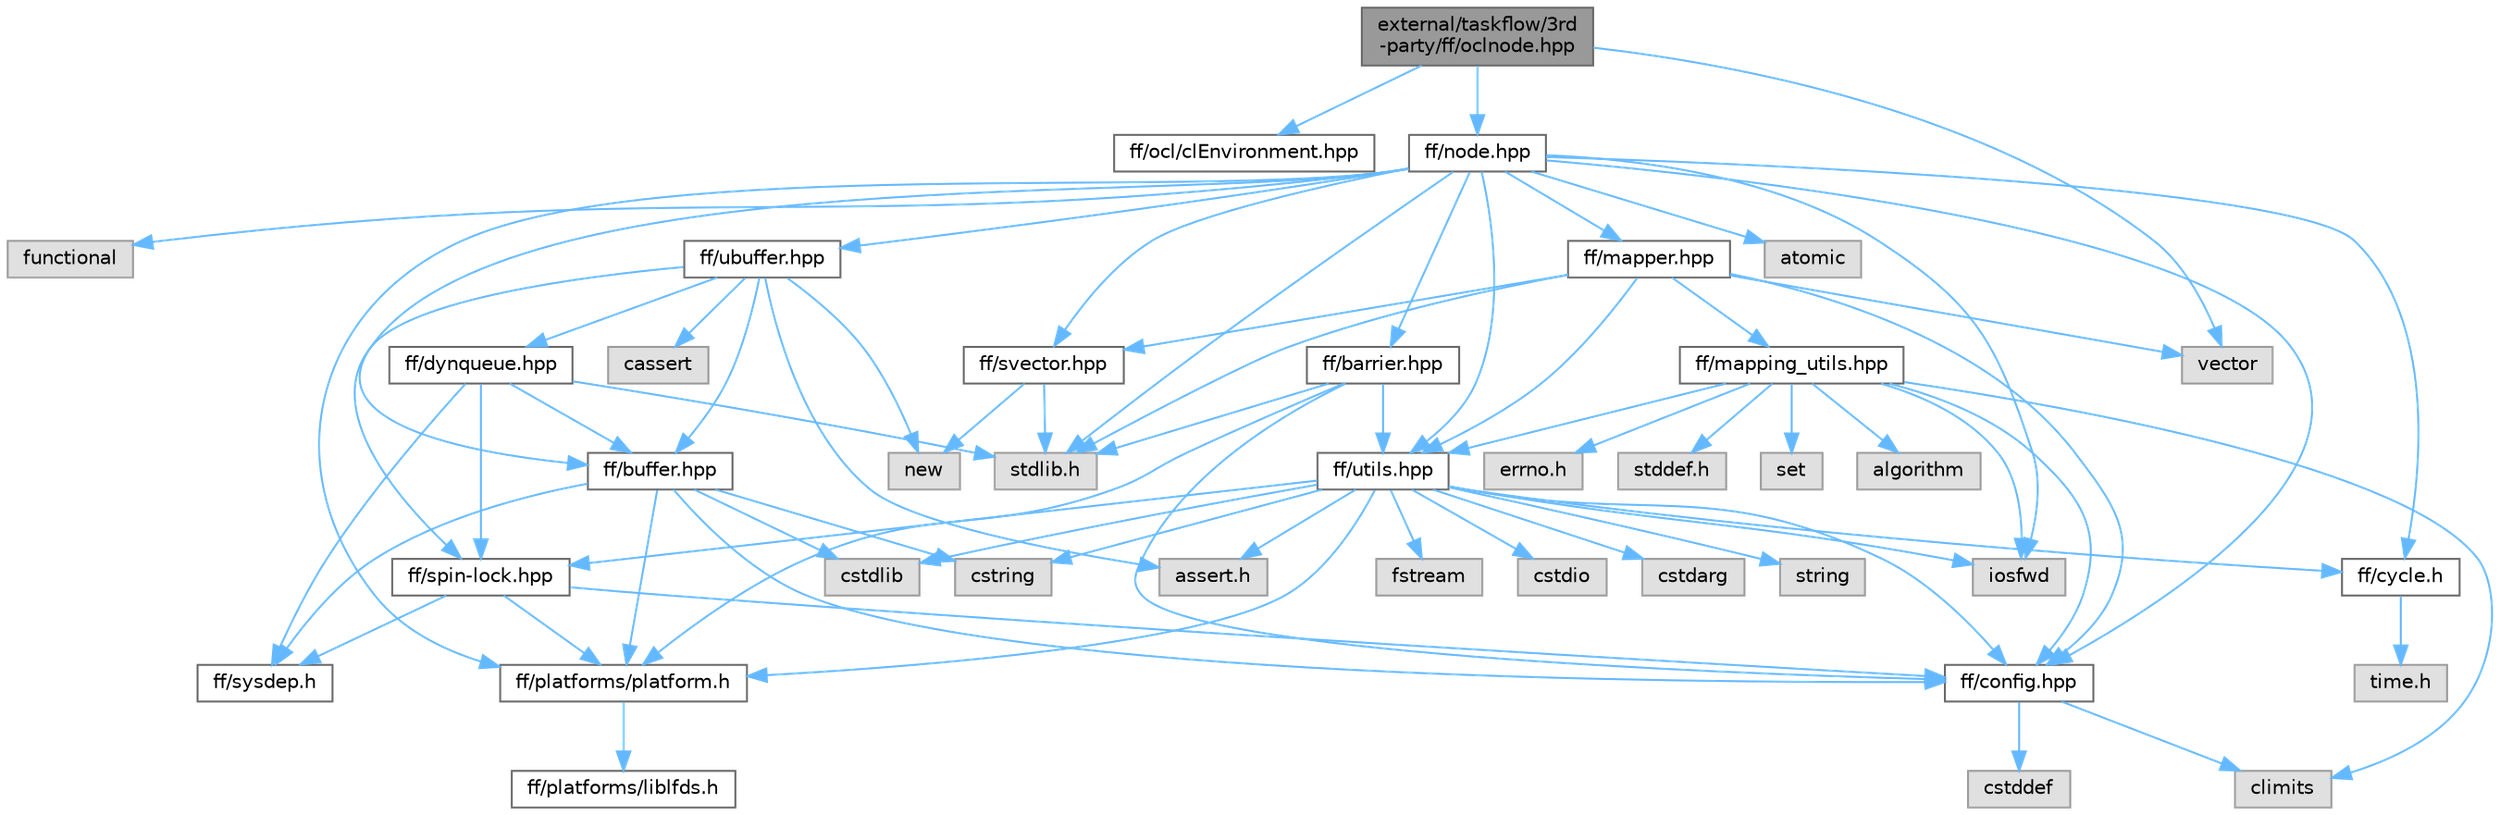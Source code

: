 digraph "external/taskflow/3rd-party/ff/oclnode.hpp"
{
 // LATEX_PDF_SIZE
  bgcolor="transparent";
  edge [fontname=Helvetica,fontsize=10,labelfontname=Helvetica,labelfontsize=10];
  node [fontname=Helvetica,fontsize=10,shape=box,height=0.2,width=0.4];
  Node1 [id="Node000001",label="external/taskflow/3rd\l-party/ff/oclnode.hpp",height=0.2,width=0.4,color="gray40", fillcolor="grey60", style="filled", fontcolor="black",tooltip="FastFlow OpenCL interface node"];
  Node1 -> Node2 [id="edge71_Node000001_Node000002",color="steelblue1",style="solid",tooltip=" "];
  Node2 [id="Node000002",label="ff/ocl/clEnvironment.hpp",height=0.2,width=0.4,color="grey40", fillcolor="white", style="filled",URL="$cl_environment_8hpp.html",tooltip="This file includes the bsic support for OpenCL platforms"];
  Node1 -> Node3 [id="edge72_Node000001_Node000003",color="steelblue1",style="solid",tooltip=" "];
  Node3 [id="Node000003",label="ff/node.hpp",height=0.2,width=0.4,color="grey40", fillcolor="white", style="filled",URL="$node_8hpp.html",tooltip="FastFlow ff_node"];
  Node3 -> Node4 [id="edge73_Node000003_Node000004",color="steelblue1",style="solid",tooltip=" "];
  Node4 [id="Node000004",label="stdlib.h",height=0.2,width=0.4,color="grey60", fillcolor="#E0E0E0", style="filled",tooltip=" "];
  Node3 -> Node5 [id="edge74_Node000003_Node000005",color="steelblue1",style="solid",tooltip=" "];
  Node5 [id="Node000005",label="iosfwd",height=0.2,width=0.4,color="grey60", fillcolor="#E0E0E0", style="filled",tooltip=" "];
  Node3 -> Node6 [id="edge75_Node000003_Node000006",color="steelblue1",style="solid",tooltip=" "];
  Node6 [id="Node000006",label="functional",height=0.2,width=0.4,color="grey60", fillcolor="#E0E0E0", style="filled",tooltip=" "];
  Node3 -> Node7 [id="edge76_Node000003_Node000007",color="steelblue1",style="solid",tooltip=" "];
  Node7 [id="Node000007",label="ff/platforms/platform.h",height=0.2,width=0.4,color="grey40", fillcolor="white", style="filled",URL="$external_2taskflow_23rd-party_2ff_2platforms_2_platform_8h.html",tooltip=" "];
  Node7 -> Node8 [id="edge77_Node000007_Node000008",color="steelblue1",style="solid",tooltip=" "];
  Node8 [id="Node000008",label="ff/platforms/liblfds.h",height=0.2,width=0.4,color="grey40", fillcolor="white", style="filled",URL="$liblfds_8h.html",tooltip=" "];
  Node3 -> Node9 [id="edge78_Node000003_Node000009",color="steelblue1",style="solid",tooltip=" "];
  Node9 [id="Node000009",label="ff/cycle.h",height=0.2,width=0.4,color="grey40", fillcolor="white", style="filled",URL="$cycle_8h.html",tooltip=" "];
  Node9 -> Node10 [id="edge79_Node000009_Node000010",color="steelblue1",style="solid",tooltip=" "];
  Node10 [id="Node000010",label="time.h",height=0.2,width=0.4,color="grey60", fillcolor="#E0E0E0", style="filled",tooltip=" "];
  Node3 -> Node11 [id="edge80_Node000003_Node000011",color="steelblue1",style="solid",tooltip=" "];
  Node11 [id="Node000011",label="ff/utils.hpp",height=0.2,width=0.4,color="grey40", fillcolor="white", style="filled",URL="$utils_8hpp.html",tooltip="Utility functions"];
  Node11 -> Node12 [id="edge81_Node000011_Node000012",color="steelblue1",style="solid",tooltip=" "];
  Node12 [id="Node000012",label="assert.h",height=0.2,width=0.4,color="grey60", fillcolor="#E0E0E0", style="filled",tooltip=" "];
  Node11 -> Node13 [id="edge82_Node000011_Node000013",color="steelblue1",style="solid",tooltip=" "];
  Node13 [id="Node000013",label="cstdio",height=0.2,width=0.4,color="grey60", fillcolor="#E0E0E0", style="filled",tooltip=" "];
  Node11 -> Node14 [id="edge83_Node000011_Node000014",color="steelblue1",style="solid",tooltip=" "];
  Node14 [id="Node000014",label="cstdlib",height=0.2,width=0.4,color="grey60", fillcolor="#E0E0E0", style="filled",tooltip=" "];
  Node11 -> Node15 [id="edge84_Node000011_Node000015",color="steelblue1",style="solid",tooltip=" "];
  Node15 [id="Node000015",label="cstdarg",height=0.2,width=0.4,color="grey60", fillcolor="#E0E0E0", style="filled",tooltip=" "];
  Node11 -> Node5 [id="edge85_Node000011_Node000005",color="steelblue1",style="solid",tooltip=" "];
  Node11 -> Node16 [id="edge86_Node000011_Node000016",color="steelblue1",style="solid",tooltip=" "];
  Node16 [id="Node000016",label="ff/config.hpp",height=0.2,width=0.4,color="grey40", fillcolor="white", style="filled",URL="$config_8hpp.html",tooltip=" "];
  Node16 -> Node17 [id="edge87_Node000016_Node000017",color="steelblue1",style="solid",tooltip=" "];
  Node17 [id="Node000017",label="cstddef",height=0.2,width=0.4,color="grey60", fillcolor="#E0E0E0", style="filled",tooltip=" "];
  Node16 -> Node18 [id="edge88_Node000016_Node000018",color="steelblue1",style="solid",tooltip=" "];
  Node18 [id="Node000018",label="climits",height=0.2,width=0.4,color="grey60", fillcolor="#E0E0E0", style="filled",tooltip=" "];
  Node11 -> Node7 [id="edge89_Node000011_Node000007",color="steelblue1",style="solid",tooltip=" "];
  Node11 -> Node19 [id="edge90_Node000011_Node000019",color="steelblue1",style="solid",tooltip=" "];
  Node19 [id="Node000019",label="cstring",height=0.2,width=0.4,color="grey60", fillcolor="#E0E0E0", style="filled",tooltip=" "];
  Node11 -> Node20 [id="edge91_Node000011_Node000020",color="steelblue1",style="solid",tooltip=" "];
  Node20 [id="Node000020",label="string",height=0.2,width=0.4,color="grey60", fillcolor="#E0E0E0", style="filled",tooltip=" "];
  Node11 -> Node21 [id="edge92_Node000011_Node000021",color="steelblue1",style="solid",tooltip=" "];
  Node21 [id="Node000021",label="fstream",height=0.2,width=0.4,color="grey60", fillcolor="#E0E0E0", style="filled",tooltip=" "];
  Node11 -> Node9 [id="edge93_Node000011_Node000009",color="steelblue1",style="solid",tooltip=" "];
  Node11 -> Node22 [id="edge94_Node000011_Node000022",color="steelblue1",style="solid",tooltip=" "];
  Node22 [id="Node000022",label="ff/spin-lock.hpp",height=0.2,width=0.4,color="grey40", fillcolor="white", style="filled",URL="$spin-lock_8hpp.html",tooltip="This file contains several alternative spin lock(s) implementations that can be used as FastFlow spin..."];
  Node22 -> Node23 [id="edge95_Node000022_Node000023",color="steelblue1",style="solid",tooltip=" "];
  Node23 [id="Node000023",label="ff/sysdep.h",height=0.2,width=0.4,color="grey40", fillcolor="white", style="filled",URL="$sysdep_8h.html",tooltip=" "];
  Node22 -> Node7 [id="edge96_Node000022_Node000007",color="steelblue1",style="solid",tooltip=" "];
  Node22 -> Node16 [id="edge97_Node000022_Node000016",color="steelblue1",style="solid",tooltip=" "];
  Node3 -> Node24 [id="edge98_Node000003_Node000024",color="steelblue1",style="solid",tooltip=" "];
  Node24 [id="Node000024",label="ff/buffer.hpp",height=0.2,width=0.4,color="grey40", fillcolor="white", style="filled",URL="$buffer_8hpp.html",tooltip="This file contains the definition of the bounded SPSC channel buffer used in FastFlow"];
  Node24 -> Node14 [id="edge99_Node000024_Node000014",color="steelblue1",style="solid",tooltip=" "];
  Node24 -> Node19 [id="edge100_Node000024_Node000019",color="steelblue1",style="solid",tooltip=" "];
  Node24 -> Node23 [id="edge101_Node000024_Node000023",color="steelblue1",style="solid",tooltip=" "];
  Node24 -> Node16 [id="edge102_Node000024_Node000016",color="steelblue1",style="solid",tooltip=" "];
  Node24 -> Node7 [id="edge103_Node000024_Node000007",color="steelblue1",style="solid",tooltip=" "];
  Node3 -> Node25 [id="edge104_Node000003_Node000025",color="steelblue1",style="solid",tooltip=" "];
  Node25 [id="Node000025",label="ff/ubuffer.hpp",height=0.2,width=0.4,color="grey40", fillcolor="white", style="filled",URL="$ubuffer_8hpp.html",tooltip="This file contains the definition of the unbounded SWSR circular buffer used in FastFlow"];
  Node25 -> Node12 [id="edge105_Node000025_Node000012",color="steelblue1",style="solid",tooltip=" "];
  Node25 -> Node26 [id="edge106_Node000025_Node000026",color="steelblue1",style="solid",tooltip=" "];
  Node26 [id="Node000026",label="cassert",height=0.2,width=0.4,color="grey60", fillcolor="#E0E0E0", style="filled",tooltip=" "];
  Node25 -> Node27 [id="edge107_Node000025_Node000027",color="steelblue1",style="solid",tooltip=" "];
  Node27 [id="Node000027",label="new",height=0.2,width=0.4,color="grey60", fillcolor="#E0E0E0", style="filled",tooltip=" "];
  Node25 -> Node28 [id="edge108_Node000025_Node000028",color="steelblue1",style="solid",tooltip=" "];
  Node28 [id="Node000028",label="ff/dynqueue.hpp",height=0.2,width=0.4,color="grey40", fillcolor="white", style="filled",URL="$dynqueue_8hpp.html",tooltip="Implementation of a dynamic queue. Not currently used."];
  Node28 -> Node4 [id="edge109_Node000028_Node000004",color="steelblue1",style="solid",tooltip=" "];
  Node28 -> Node24 [id="edge110_Node000028_Node000024",color="steelblue1",style="solid",tooltip=" "];
  Node28 -> Node22 [id="edge111_Node000028_Node000022",color="steelblue1",style="solid",tooltip=" "];
  Node28 -> Node23 [id="edge112_Node000028_Node000023",color="steelblue1",style="solid",tooltip=" "];
  Node25 -> Node24 [id="edge113_Node000025_Node000024",color="steelblue1",style="solid",tooltip=" "];
  Node25 -> Node22 [id="edge114_Node000025_Node000022",color="steelblue1",style="solid",tooltip=" "];
  Node3 -> Node29 [id="edge115_Node000003_Node000029",color="steelblue1",style="solid",tooltip=" "];
  Node29 [id="Node000029",label="ff/mapper.hpp",height=0.2,width=0.4,color="grey40", fillcolor="white", style="filled",URL="$mapper_8hpp.html",tooltip="This file contains the thread mapper definition used in FastFlow"];
  Node29 -> Node4 [id="edge116_Node000029_Node000004",color="steelblue1",style="solid",tooltip=" "];
  Node29 -> Node16 [id="edge117_Node000029_Node000016",color="steelblue1",style="solid",tooltip=" "];
  Node29 -> Node30 [id="edge118_Node000029_Node000030",color="steelblue1",style="solid",tooltip=" "];
  Node30 [id="Node000030",label="ff/svector.hpp",height=0.2,width=0.4,color="grey40", fillcolor="white", style="filled",URL="$svector_8hpp.html",tooltip="Simple yet efficient dynamic vector"];
  Node30 -> Node4 [id="edge119_Node000030_Node000004",color="steelblue1",style="solid",tooltip=" "];
  Node30 -> Node27 [id="edge120_Node000030_Node000027",color="steelblue1",style="solid",tooltip=" "];
  Node29 -> Node11 [id="edge121_Node000029_Node000011",color="steelblue1",style="solid",tooltip=" "];
  Node29 -> Node31 [id="edge122_Node000029_Node000031",color="steelblue1",style="solid",tooltip=" "];
  Node31 [id="Node000031",label="ff/mapping_utils.hpp",height=0.2,width=0.4,color="grey40", fillcolor="white", style="filled",URL="$mapping__utils_8hpp.html",tooltip="This file contains utilities for plaform inspection and thread pinning"];
  Node31 -> Node18 [id="edge123_Node000031_Node000018",color="steelblue1",style="solid",tooltip=" "];
  Node31 -> Node32 [id="edge124_Node000031_Node000032",color="steelblue1",style="solid",tooltip=" "];
  Node32 [id="Node000032",label="set",height=0.2,width=0.4,color="grey60", fillcolor="#E0E0E0", style="filled",tooltip=" "];
  Node31 -> Node33 [id="edge125_Node000031_Node000033",color="steelblue1",style="solid",tooltip=" "];
  Node33 [id="Node000033",label="algorithm",height=0.2,width=0.4,color="grey60", fillcolor="#E0E0E0", style="filled",tooltip=" "];
  Node31 -> Node5 [id="edge126_Node000031_Node000005",color="steelblue1",style="solid",tooltip=" "];
  Node31 -> Node34 [id="edge127_Node000031_Node000034",color="steelblue1",style="solid",tooltip=" "];
  Node34 [id="Node000034",label="errno.h",height=0.2,width=0.4,color="grey60", fillcolor="#E0E0E0", style="filled",tooltip=" "];
  Node31 -> Node16 [id="edge128_Node000031_Node000016",color="steelblue1",style="solid",tooltip=" "];
  Node31 -> Node11 [id="edge129_Node000031_Node000011",color="steelblue1",style="solid",tooltip=" "];
  Node31 -> Node35 [id="edge130_Node000031_Node000035",color="steelblue1",style="solid",tooltip=" "];
  Node35 [id="Node000035",label="stddef.h",height=0.2,width=0.4,color="grey60", fillcolor="#E0E0E0", style="filled",tooltip=" "];
  Node29 -> Node36 [id="edge131_Node000029_Node000036",color="steelblue1",style="solid",tooltip=" "];
  Node36 [id="Node000036",label="vector",height=0.2,width=0.4,color="grey60", fillcolor="#E0E0E0", style="filled",tooltip=" "];
  Node3 -> Node16 [id="edge132_Node000003_Node000016",color="steelblue1",style="solid",tooltip=" "];
  Node3 -> Node30 [id="edge133_Node000003_Node000030",color="steelblue1",style="solid",tooltip=" "];
  Node3 -> Node37 [id="edge134_Node000003_Node000037",color="steelblue1",style="solid",tooltip=" "];
  Node37 [id="Node000037",label="ff/barrier.hpp",height=0.2,width=0.4,color="grey40", fillcolor="white", style="filled",URL="$barrier_8hpp.html",tooltip="FastFlow blocking and non-blocking barrier implementations"];
  Node37 -> Node4 [id="edge135_Node000037_Node000004",color="steelblue1",style="solid",tooltip=" "];
  Node37 -> Node7 [id="edge136_Node000037_Node000007",color="steelblue1",style="solid",tooltip=" "];
  Node37 -> Node11 [id="edge137_Node000037_Node000011",color="steelblue1",style="solid",tooltip=" "];
  Node37 -> Node16 [id="edge138_Node000037_Node000016",color="steelblue1",style="solid",tooltip=" "];
  Node3 -> Node38 [id="edge139_Node000003_Node000038",color="steelblue1",style="solid",tooltip=" "];
  Node38 [id="Node000038",label="atomic",height=0.2,width=0.4,color="grey60", fillcolor="#E0E0E0", style="filled",tooltip=" "];
  Node1 -> Node36 [id="edge140_Node000001_Node000036",color="steelblue1",style="solid",tooltip=" "];
}
